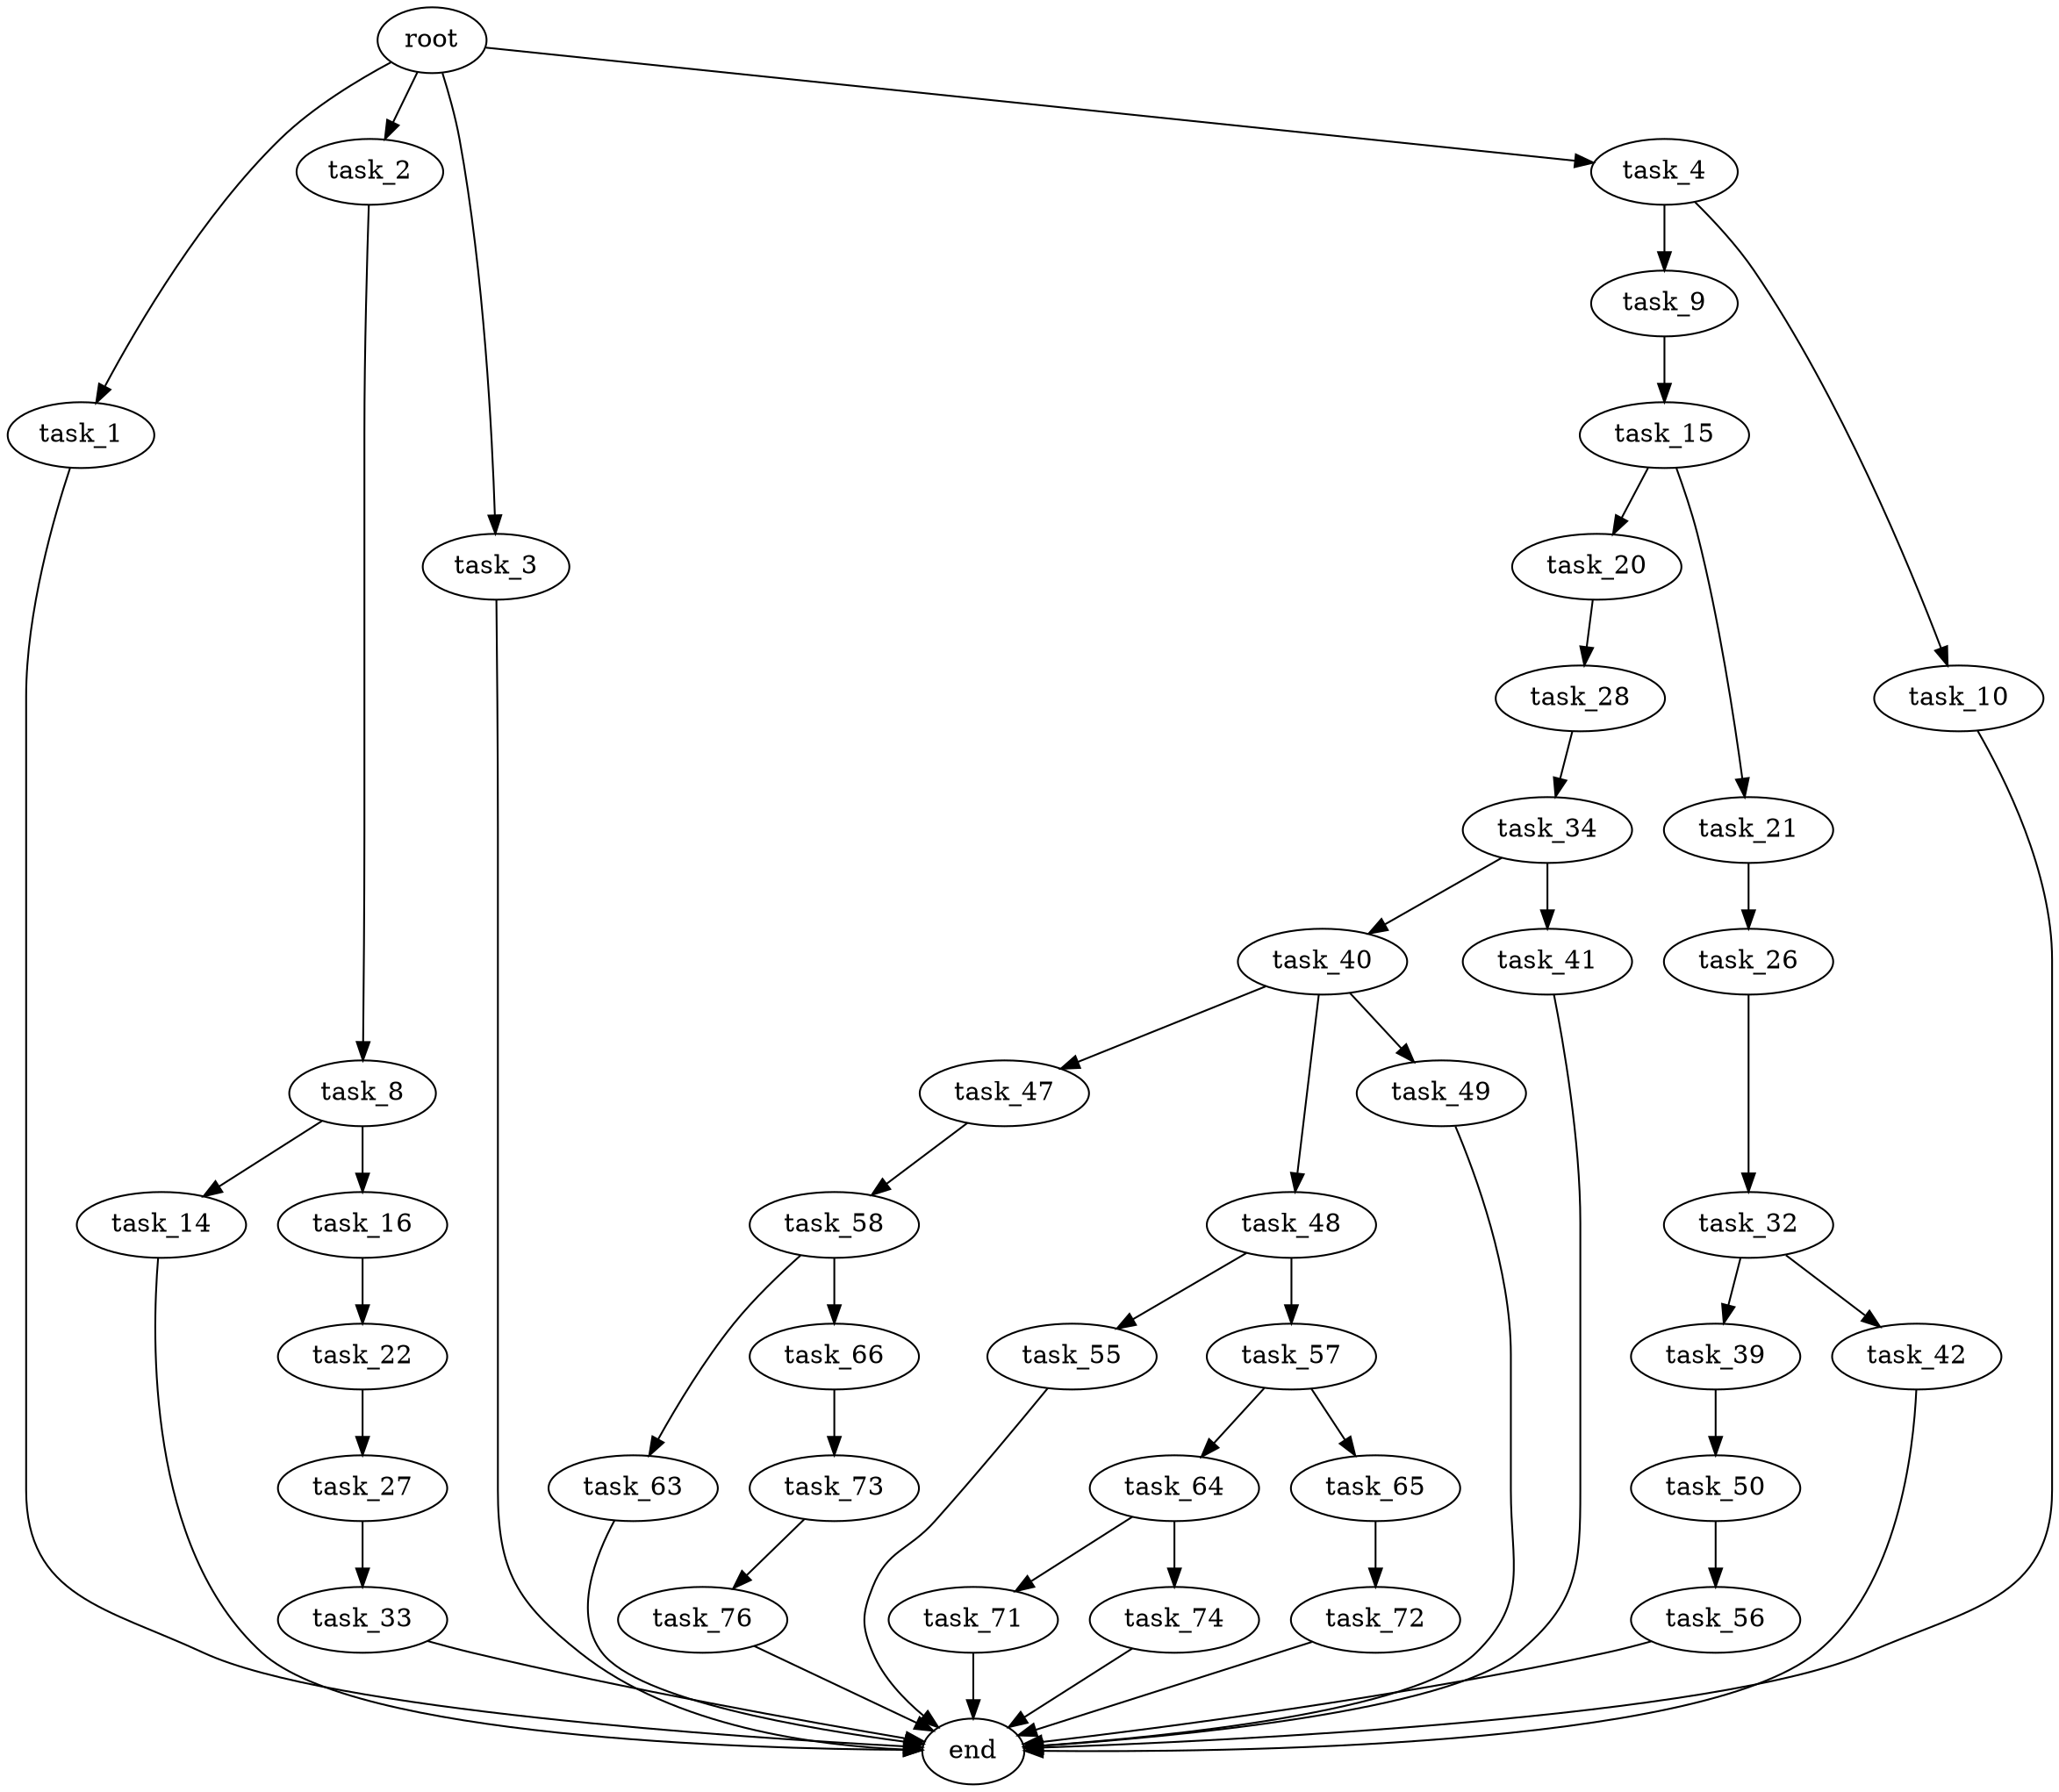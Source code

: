 digraph G {
  root [size="0.000000"];
  task_1 [size="28991029248.000000"];
  task_2 [size="18418686552.000000"];
  task_3 [size="414854330531.000000"];
  task_4 [size="28991029248.000000"];
  task_8 [size="1073741824000.000000"];
  task_9 [size="231928233984.000000"];
  task_10 [size="1073741824000.000000"];
  task_14 [size="28991029248.000000"];
  task_15 [size="27176514914.000000"];
  task_16 [size="411535984519.000000"];
  task_20 [size="73166596452.000000"];
  task_21 [size="742711382.000000"];
  task_22 [size="4831864596.000000"];
  task_26 [size="35149702989.000000"];
  task_27 [size="8589934592.000000"];
  task_28 [size="43261994382.000000"];
  task_32 [size="1073741824000.000000"];
  task_33 [size="15173911126.000000"];
  task_34 [size="28688487901.000000"];
  task_39 [size="13014386234.000000"];
  task_40 [size="41425904911.000000"];
  task_41 [size="1982516416.000000"];
  task_42 [size="40500018533.000000"];
  task_47 [size="231928233984.000000"];
  task_48 [size="10908207454.000000"];
  task_49 [size="1073741824000.000000"];
  task_50 [size="92410649864.000000"];
  task_55 [size="231928233984.000000"];
  task_56 [size="68719476736.000000"];
  task_57 [size="231928233984.000000"];
  task_58 [size="75535655326.000000"];
  task_63 [size="38357194189.000000"];
  task_64 [size="68719476736.000000"];
  task_65 [size="43846709102.000000"];
  task_66 [size="23900410417.000000"];
  task_71 [size="23659060466.000000"];
  task_72 [size="521406555101.000000"];
  task_73 [size="85091295610.000000"];
  task_74 [size="28991029248.000000"];
  task_76 [size="4569218276.000000"];
  end [size="0.000000"];

  root -> task_1 [size="1.000000"];
  root -> task_2 [size="1.000000"];
  root -> task_3 [size="1.000000"];
  root -> task_4 [size="1.000000"];
  task_1 -> end [size="1.000000"];
  task_2 -> task_8 [size="301989888.000000"];
  task_3 -> end [size="1.000000"];
  task_4 -> task_9 [size="75497472.000000"];
  task_4 -> task_10 [size="75497472.000000"];
  task_8 -> task_14 [size="838860800.000000"];
  task_8 -> task_16 [size="838860800.000000"];
  task_9 -> task_15 [size="301989888.000000"];
  task_10 -> end [size="1.000000"];
  task_14 -> end [size="1.000000"];
  task_15 -> task_20 [size="134217728.000000"];
  task_15 -> task_21 [size="134217728.000000"];
  task_16 -> task_22 [size="679477248.000000"];
  task_20 -> task_28 [size="209715200.000000"];
  task_21 -> task_26 [size="75497472.000000"];
  task_22 -> task_27 [size="134217728.000000"];
  task_26 -> task_32 [size="838860800.000000"];
  task_27 -> task_33 [size="33554432.000000"];
  task_28 -> task_34 [size="134217728.000000"];
  task_32 -> task_39 [size="838860800.000000"];
  task_32 -> task_42 [size="838860800.000000"];
  task_33 -> end [size="1.000000"];
  task_34 -> task_40 [size="838860800.000000"];
  task_34 -> task_41 [size="838860800.000000"];
  task_39 -> task_50 [size="536870912.000000"];
  task_40 -> task_47 [size="838860800.000000"];
  task_40 -> task_48 [size="838860800.000000"];
  task_40 -> task_49 [size="838860800.000000"];
  task_41 -> end [size="1.000000"];
  task_42 -> end [size="1.000000"];
  task_47 -> task_58 [size="301989888.000000"];
  task_48 -> task_55 [size="209715200.000000"];
  task_48 -> task_57 [size="209715200.000000"];
  task_49 -> end [size="1.000000"];
  task_50 -> task_56 [size="134217728.000000"];
  task_55 -> end [size="1.000000"];
  task_56 -> end [size="1.000000"];
  task_57 -> task_64 [size="301989888.000000"];
  task_57 -> task_65 [size="301989888.000000"];
  task_58 -> task_63 [size="75497472.000000"];
  task_58 -> task_66 [size="75497472.000000"];
  task_63 -> end [size="1.000000"];
  task_64 -> task_71 [size="134217728.000000"];
  task_64 -> task_74 [size="134217728.000000"];
  task_65 -> task_72 [size="33554432.000000"];
  task_66 -> task_73 [size="838860800.000000"];
  task_71 -> end [size="1.000000"];
  task_72 -> end [size="1.000000"];
  task_73 -> task_76 [size="75497472.000000"];
  task_74 -> end [size="1.000000"];
  task_76 -> end [size="1.000000"];
}

